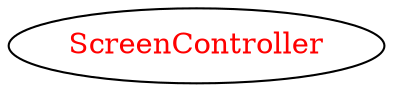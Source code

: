 digraph dependencyGraph {
 concentrate=true;
 ranksep="2.0";
 rankdir="LR"; 
 splines="ortho";
"ScreenController" [fontcolor="red"];
}